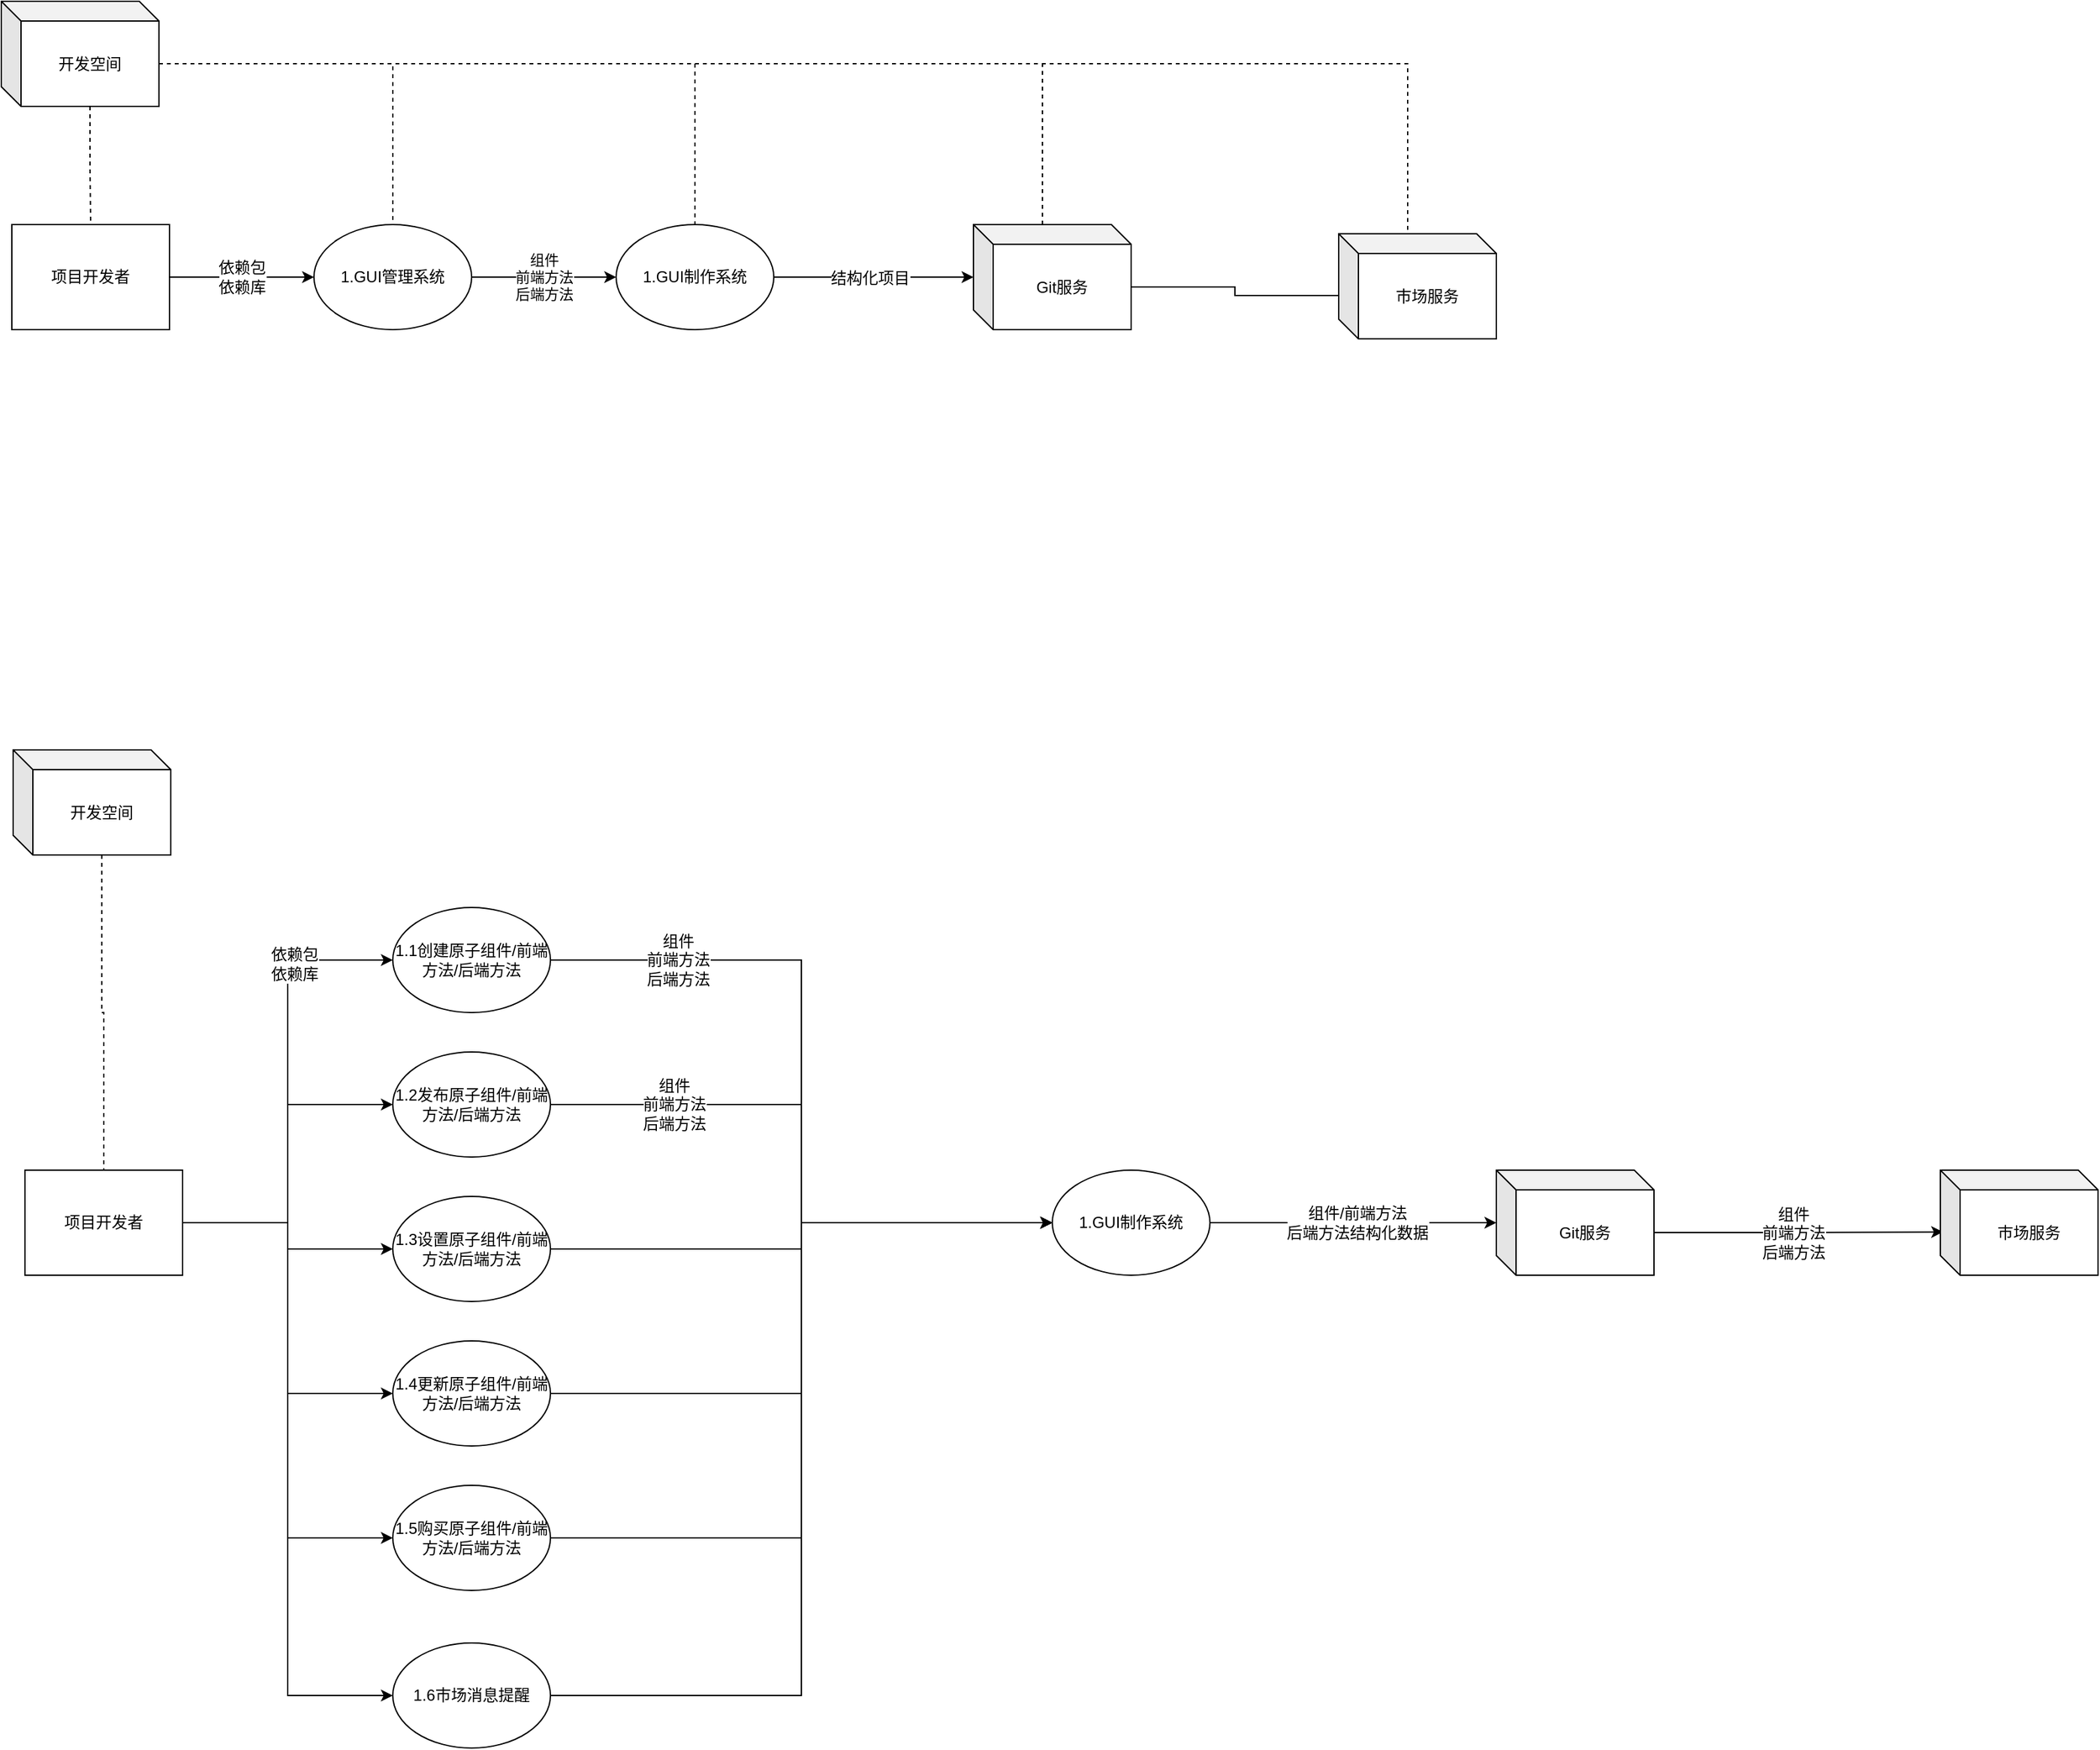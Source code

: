 <mxfile pages="1" version="11.2.9" type="github"><diagram id="-9vpwFthTI_V9WlSNdZI" name="第 1 页"><mxGraphModel dx="1577" dy="1023" grid="1" gridSize="10" guides="1" tooltips="1" connect="1" arrows="1" fold="1" page="1" pageScale="1" pageWidth="3300" pageHeight="4681" math="0" shadow="0"><root><mxCell id="0"/><mxCell id="1" parent="0"/><mxCell id="TKSJl1tGVs4Sg4q5nvew-11" style="edgeStyle=orthogonalEdgeStyle;rounded=0;orthogonalLoop=1;jettySize=auto;html=1;exitX=0;exitY=0;exitDx=67.5;exitDy=80;exitPerimeter=0;entryX=0.5;entryY=0;entryDx=0;entryDy=0;dashed=1;endArrow=none;endFill=0;" parent="1" source="TKSJl1tGVs4Sg4q5nvew-2" target="TKSJl1tGVs4Sg4q5nvew-3" edge="1"><mxGeometry relative="1" as="geometry"/></mxCell><mxCell id="TKSJl1tGVs4Sg4q5nvew-12" style="edgeStyle=orthogonalEdgeStyle;rounded=0;orthogonalLoop=1;jettySize=auto;html=1;exitX=0;exitY=0;exitDx=120;exitDy=47.5;exitPerimeter=0;entryX=0.5;entryY=0;entryDx=0;entryDy=0;dashed=1;endArrow=none;endFill=0;" parent="1" source="TKSJl1tGVs4Sg4q5nvew-2" target="TKSJl1tGVs4Sg4q5nvew-4" edge="1"><mxGeometry relative="1" as="geometry"/></mxCell><mxCell id="TKSJl1tGVs4Sg4q5nvew-13" style="edgeStyle=orthogonalEdgeStyle;rounded=0;orthogonalLoop=1;jettySize=auto;html=1;exitX=0;exitY=0;exitDx=120;exitDy=47.5;exitPerimeter=0;entryX=0.5;entryY=0;entryDx=0;entryDy=0;dashed=1;endArrow=none;endFill=0;" parent="1" source="TKSJl1tGVs4Sg4q5nvew-2" target="TKSJl1tGVs4Sg4q5nvew-5" edge="1"><mxGeometry relative="1" as="geometry"/></mxCell><mxCell id="TKSJl1tGVs4Sg4q5nvew-14" style="edgeStyle=orthogonalEdgeStyle;rounded=0;orthogonalLoop=1;jettySize=auto;html=1;exitX=0;exitY=0;exitDx=120;exitDy=47.5;exitPerimeter=0;entryX=0;entryY=0;entryDx=52.5;entryDy=0;entryPerimeter=0;dashed=1;endArrow=none;endFill=0;" parent="1" source="TKSJl1tGVs4Sg4q5nvew-2" target="TKSJl1tGVs4Sg4q5nvew-6" edge="1"><mxGeometry relative="1" as="geometry"/></mxCell><mxCell id="NBeyEdWjnalu38bfb2Q8-51" style="edgeStyle=orthogonalEdgeStyle;rounded=0;orthogonalLoop=1;jettySize=auto;html=1;exitX=0;exitY=0;exitDx=120;exitDy=47.5;exitPerimeter=0;entryX=0;entryY=0;entryDx=52.5;entryDy=0;entryPerimeter=0;endArrow=none;endFill=0;dashed=1;" edge="1" parent="1" source="TKSJl1tGVs4Sg4q5nvew-2" target="NBeyEdWjnalu38bfb2Q8-45"><mxGeometry relative="1" as="geometry"/></mxCell><mxCell id="TKSJl1tGVs4Sg4q5nvew-2" value="开发空间" style="shape=cube;whiteSpace=wrap;html=1;boundedLbl=1;backgroundOutline=1;darkOpacity=0.05;darkOpacity2=0.1;size=15;" parent="1" vertex="1"><mxGeometry x="212" y="90" width="120" height="80" as="geometry"/></mxCell><mxCell id="TKSJl1tGVs4Sg4q5nvew-7" style="edgeStyle=orthogonalEdgeStyle;rounded=0;orthogonalLoop=1;jettySize=auto;html=1;exitX=1;exitY=0.5;exitDx=0;exitDy=0;entryX=0;entryY=0.5;entryDx=0;entryDy=0;" parent="1" source="TKSJl1tGVs4Sg4q5nvew-3" target="TKSJl1tGVs4Sg4q5nvew-4" edge="1"><mxGeometry relative="1" as="geometry"/></mxCell><mxCell id="NBeyEdWjnalu38bfb2Q8-2" value="依赖包&lt;br&gt;依赖库" style="text;html=1;resizable=0;points=[];align=center;verticalAlign=middle;labelBackgroundColor=#ffffff;" vertex="1" connectable="0" parent="TKSJl1tGVs4Sg4q5nvew-7"><mxGeometry x="-0.145" y="3" relative="1" as="geometry"><mxPoint x="8" y="3" as="offset"/></mxGeometry></mxCell><mxCell id="TKSJl1tGVs4Sg4q5nvew-3" value="项目开发者" style="rounded=0;whiteSpace=wrap;html=1;" parent="1" vertex="1"><mxGeometry x="220" y="260" width="120" height="80" as="geometry"/></mxCell><mxCell id="TKSJl1tGVs4Sg4q5nvew-8" value="组件&lt;br&gt;前端方法&lt;br&gt;后端方法" style="edgeStyle=orthogonalEdgeStyle;rounded=0;orthogonalLoop=1;jettySize=auto;html=1;exitX=1;exitY=0.5;exitDx=0;exitDy=0;" parent="1" source="TKSJl1tGVs4Sg4q5nvew-4" target="TKSJl1tGVs4Sg4q5nvew-5" edge="1"><mxGeometry relative="1" as="geometry"/></mxCell><mxCell id="TKSJl1tGVs4Sg4q5nvew-4" value="1.GUI管理系统" style="ellipse;whiteSpace=wrap;html=1;" parent="1" vertex="1"><mxGeometry x="450" y="260" width="120" height="80" as="geometry"/></mxCell><mxCell id="TKSJl1tGVs4Sg4q5nvew-9" style="edgeStyle=orthogonalEdgeStyle;rounded=0;orthogonalLoop=1;jettySize=auto;html=1;exitX=1;exitY=0.5;exitDx=0;exitDy=0;" parent="1" source="TKSJl1tGVs4Sg4q5nvew-5" target="TKSJl1tGVs4Sg4q5nvew-6" edge="1"><mxGeometry relative="1" as="geometry"/></mxCell><mxCell id="NBeyEdWjnalu38bfb2Q8-4" value="结构化项目" style="text;html=1;resizable=0;points=[];align=center;verticalAlign=middle;labelBackgroundColor=#ffffff;" vertex="1" connectable="0" parent="TKSJl1tGVs4Sg4q5nvew-9"><mxGeometry x="-0.04" y="-1" relative="1" as="geometry"><mxPoint as="offset"/></mxGeometry></mxCell><mxCell id="TKSJl1tGVs4Sg4q5nvew-5" value="1.GUI制作系统" style="ellipse;whiteSpace=wrap;html=1;" parent="1" vertex="1"><mxGeometry x="680" y="260" width="120" height="80" as="geometry"/></mxCell><mxCell id="NBeyEdWjnalu38bfb2Q8-50" style="edgeStyle=orthogonalEdgeStyle;rounded=0;orthogonalLoop=1;jettySize=auto;html=1;exitX=0;exitY=0;exitDx=120;exitDy=47.5;exitPerimeter=0;entryX=0.083;entryY=0.588;entryDx=0;entryDy=0;entryPerimeter=0;endArrow=classic;endFill=1;" edge="1" parent="1" source="TKSJl1tGVs4Sg4q5nvew-6" target="NBeyEdWjnalu38bfb2Q8-45"><mxGeometry relative="1" as="geometry"/></mxCell><mxCell id="TKSJl1tGVs4Sg4q5nvew-6" value="Git服务" style="shape=cube;whiteSpace=wrap;html=1;boundedLbl=1;backgroundOutline=1;darkOpacity=0.05;darkOpacity2=0.1;size=15;" parent="1" vertex="1"><mxGeometry x="952" y="260" width="120" height="80" as="geometry"/></mxCell><mxCell id="NBeyEdWjnalu38bfb2Q8-7" style="edgeStyle=orthogonalEdgeStyle;rounded=0;orthogonalLoop=1;jettySize=auto;html=1;exitX=0;exitY=0;exitDx=67.5;exitDy=80;exitPerimeter=0;endArrow=none;endFill=0;dashed=1;" edge="1" parent="1" source="NBeyEdWjnalu38bfb2Q8-5" target="NBeyEdWjnalu38bfb2Q8-6"><mxGeometry relative="1" as="geometry"/></mxCell><mxCell id="NBeyEdWjnalu38bfb2Q8-5" value="开发空间" style="shape=cube;whiteSpace=wrap;html=1;boundedLbl=1;backgroundOutline=1;darkOpacity=0.05;darkOpacity2=0.1;size=15;" vertex="1" parent="1"><mxGeometry x="221" y="660" width="120" height="80" as="geometry"/></mxCell><mxCell id="NBeyEdWjnalu38bfb2Q8-27" style="edgeStyle=orthogonalEdgeStyle;rounded=0;orthogonalLoop=1;jettySize=auto;html=1;exitX=1;exitY=0.5;exitDx=0;exitDy=0;entryX=0;entryY=0.5;entryDx=0;entryDy=0;endArrow=classic;endFill=1;" edge="1" parent="1" source="NBeyEdWjnalu38bfb2Q8-6" target="NBeyEdWjnalu38bfb2Q8-20"><mxGeometry relative="1" as="geometry"/></mxCell><mxCell id="NBeyEdWjnalu38bfb2Q8-44" value="依赖包&lt;br&gt;依赖库" style="text;html=1;resizable=0;points=[];align=center;verticalAlign=middle;labelBackgroundColor=#ffffff;" vertex="1" connectable="0" parent="NBeyEdWjnalu38bfb2Q8-27"><mxGeometry x="0.583" y="-3" relative="1" as="geometry"><mxPoint as="offset"/></mxGeometry></mxCell><mxCell id="NBeyEdWjnalu38bfb2Q8-29" style="edgeStyle=orthogonalEdgeStyle;rounded=0;orthogonalLoop=1;jettySize=auto;html=1;exitX=1;exitY=0.5;exitDx=0;exitDy=0;entryX=0;entryY=0.5;entryDx=0;entryDy=0;endArrow=classic;endFill=1;" edge="1" parent="1" source="NBeyEdWjnalu38bfb2Q8-6" target="NBeyEdWjnalu38bfb2Q8-22"><mxGeometry relative="1" as="geometry"/></mxCell><mxCell id="NBeyEdWjnalu38bfb2Q8-30" style="edgeStyle=orthogonalEdgeStyle;rounded=0;orthogonalLoop=1;jettySize=auto;html=1;exitX=1;exitY=0.5;exitDx=0;exitDy=0;entryX=0;entryY=0.5;entryDx=0;entryDy=0;endArrow=classic;endFill=1;" edge="1" parent="1" source="NBeyEdWjnalu38bfb2Q8-6" target="NBeyEdWjnalu38bfb2Q8-23"><mxGeometry relative="1" as="geometry"/></mxCell><mxCell id="NBeyEdWjnalu38bfb2Q8-31" style="edgeStyle=orthogonalEdgeStyle;rounded=0;orthogonalLoop=1;jettySize=auto;html=1;exitX=1;exitY=0.5;exitDx=0;exitDy=0;entryX=0;entryY=0.5;entryDx=0;entryDy=0;endArrow=classic;endFill=1;" edge="1" parent="1" source="NBeyEdWjnalu38bfb2Q8-6" target="NBeyEdWjnalu38bfb2Q8-24"><mxGeometry relative="1" as="geometry"/></mxCell><mxCell id="NBeyEdWjnalu38bfb2Q8-32" style="edgeStyle=orthogonalEdgeStyle;rounded=0;orthogonalLoop=1;jettySize=auto;html=1;exitX=1;exitY=0.5;exitDx=0;exitDy=0;entryX=0;entryY=0.5;entryDx=0;entryDy=0;endArrow=classic;endFill=1;" edge="1" parent="1" source="NBeyEdWjnalu38bfb2Q8-6" target="NBeyEdWjnalu38bfb2Q8-25"><mxGeometry relative="1" as="geometry"/></mxCell><mxCell id="NBeyEdWjnalu38bfb2Q8-33" style="edgeStyle=orthogonalEdgeStyle;rounded=0;orthogonalLoop=1;jettySize=auto;html=1;exitX=1;exitY=0.5;exitDx=0;exitDy=0;entryX=0;entryY=0.5;entryDx=0;entryDy=0;endArrow=classic;endFill=1;" edge="1" parent="1" source="NBeyEdWjnalu38bfb2Q8-6" target="NBeyEdWjnalu38bfb2Q8-21"><mxGeometry relative="1" as="geometry"/></mxCell><mxCell id="NBeyEdWjnalu38bfb2Q8-6" value="项目开发者" style="rounded=0;whiteSpace=wrap;html=1;" vertex="1" parent="1"><mxGeometry x="230" y="980" width="120" height="80" as="geometry"/></mxCell><mxCell id="NBeyEdWjnalu38bfb2Q8-35" style="edgeStyle=orthogonalEdgeStyle;rounded=0;orthogonalLoop=1;jettySize=auto;html=1;exitX=1;exitY=0.5;exitDx=0;exitDy=0;entryX=0;entryY=0.5;entryDx=0;entryDy=0;endArrow=classic;endFill=1;" edge="1" parent="1" source="NBeyEdWjnalu38bfb2Q8-20" target="NBeyEdWjnalu38bfb2Q8-34"><mxGeometry relative="1" as="geometry"/></mxCell><mxCell id="NBeyEdWjnalu38bfb2Q8-54" value="组件&lt;br&gt;前端方法&lt;br&gt;后端方法" style="text;html=1;resizable=0;points=[];align=center;verticalAlign=middle;labelBackgroundColor=#ffffff;" vertex="1" connectable="0" parent="NBeyEdWjnalu38bfb2Q8-35"><mxGeometry x="-0.668" relative="1" as="geometry"><mxPoint as="offset"/></mxGeometry></mxCell><mxCell id="NBeyEdWjnalu38bfb2Q8-20" value="1.1创建原子组件/前端方法/后端方法" style="ellipse;whiteSpace=wrap;html=1;" vertex="1" parent="1"><mxGeometry x="510" y="780" width="120" height="80" as="geometry"/></mxCell><mxCell id="NBeyEdWjnalu38bfb2Q8-37" style="edgeStyle=orthogonalEdgeStyle;rounded=0;orthogonalLoop=1;jettySize=auto;html=1;exitX=1;exitY=0.5;exitDx=0;exitDy=0;entryX=0;entryY=0.5;entryDx=0;entryDy=0;endArrow=classic;endFill=1;" edge="1" parent="1" source="NBeyEdWjnalu38bfb2Q8-21" target="NBeyEdWjnalu38bfb2Q8-34"><mxGeometry relative="1" as="geometry"/></mxCell><mxCell id="NBeyEdWjnalu38bfb2Q8-55" value="组件&lt;br&gt;前端方法&lt;br&gt;后端方法" style="text;html=1;resizable=0;points=[];align=center;verticalAlign=middle;labelBackgroundColor=#ffffff;" vertex="1" connectable="0" parent="NBeyEdWjnalu38bfb2Q8-37"><mxGeometry x="-0.604" relative="1" as="geometry"><mxPoint as="offset"/></mxGeometry></mxCell><mxCell id="NBeyEdWjnalu38bfb2Q8-21" value="1.2发布原子组件/前端方法/后端方法" style="ellipse;whiteSpace=wrap;html=1;" vertex="1" parent="1"><mxGeometry x="510" y="890" width="120" height="80" as="geometry"/></mxCell><mxCell id="NBeyEdWjnalu38bfb2Q8-38" style="edgeStyle=orthogonalEdgeStyle;rounded=0;orthogonalLoop=1;jettySize=auto;html=1;exitX=1;exitY=0.5;exitDx=0;exitDy=0;endArrow=classic;endFill=1;" edge="1" parent="1" source="NBeyEdWjnalu38bfb2Q8-22" target="NBeyEdWjnalu38bfb2Q8-34"><mxGeometry relative="1" as="geometry"/></mxCell><mxCell id="NBeyEdWjnalu38bfb2Q8-22" value="1.3设置原子组件/前端方法/后端方法" style="ellipse;whiteSpace=wrap;html=1;" vertex="1" parent="1"><mxGeometry x="510" y="1000" width="120" height="80" as="geometry"/></mxCell><mxCell id="NBeyEdWjnalu38bfb2Q8-39" style="edgeStyle=orthogonalEdgeStyle;rounded=0;orthogonalLoop=1;jettySize=auto;html=1;exitX=1;exitY=0.5;exitDx=0;exitDy=0;entryX=0;entryY=0.5;entryDx=0;entryDy=0;endArrow=classic;endFill=1;" edge="1" parent="1" source="NBeyEdWjnalu38bfb2Q8-23" target="NBeyEdWjnalu38bfb2Q8-34"><mxGeometry relative="1" as="geometry"/></mxCell><mxCell id="NBeyEdWjnalu38bfb2Q8-23" value="1.4更新原子组件/前端方法/后端方法" style="ellipse;whiteSpace=wrap;html=1;" vertex="1" parent="1"><mxGeometry x="510" y="1110" width="120" height="80" as="geometry"/></mxCell><mxCell id="NBeyEdWjnalu38bfb2Q8-40" style="edgeStyle=orthogonalEdgeStyle;rounded=0;orthogonalLoop=1;jettySize=auto;html=1;exitX=1;exitY=0.5;exitDx=0;exitDy=0;entryX=0;entryY=0.5;entryDx=0;entryDy=0;endArrow=classic;endFill=1;" edge="1" parent="1" source="NBeyEdWjnalu38bfb2Q8-24" target="NBeyEdWjnalu38bfb2Q8-34"><mxGeometry relative="1" as="geometry"/></mxCell><mxCell id="NBeyEdWjnalu38bfb2Q8-24" value="1.5购买原子组件/前端方法/后端方法" style="ellipse;whiteSpace=wrap;html=1;" vertex="1" parent="1"><mxGeometry x="510" y="1220" width="120" height="80" as="geometry"/></mxCell><mxCell id="NBeyEdWjnalu38bfb2Q8-41" style="edgeStyle=orthogonalEdgeStyle;rounded=0;orthogonalLoop=1;jettySize=auto;html=1;exitX=1;exitY=0.5;exitDx=0;exitDy=0;entryX=0;entryY=0.5;entryDx=0;entryDy=0;endArrow=classic;endFill=1;" edge="1" parent="1" source="NBeyEdWjnalu38bfb2Q8-25" target="NBeyEdWjnalu38bfb2Q8-34"><mxGeometry relative="1" as="geometry"/></mxCell><mxCell id="NBeyEdWjnalu38bfb2Q8-25" value="1.6市场消息提醒" style="ellipse;whiteSpace=wrap;html=1;" vertex="1" parent="1"><mxGeometry x="510" y="1340" width="120" height="80" as="geometry"/></mxCell><mxCell id="NBeyEdWjnalu38bfb2Q8-43" style="edgeStyle=orthogonalEdgeStyle;rounded=0;orthogonalLoop=1;jettySize=auto;html=1;exitX=1;exitY=0.5;exitDx=0;exitDy=0;endArrow=classic;endFill=1;" edge="1" parent="1" source="NBeyEdWjnalu38bfb2Q8-34" target="NBeyEdWjnalu38bfb2Q8-42"><mxGeometry relative="1" as="geometry"/></mxCell><mxCell id="NBeyEdWjnalu38bfb2Q8-58" value="组件/前端方法&lt;br&gt;后端方法结构化数据" style="text;html=1;resizable=0;points=[];align=center;verticalAlign=middle;labelBackgroundColor=#ffffff;" vertex="1" connectable="0" parent="NBeyEdWjnalu38bfb2Q8-43"><mxGeometry x="0.021" relative="1" as="geometry"><mxPoint as="offset"/></mxGeometry></mxCell><mxCell id="NBeyEdWjnalu38bfb2Q8-34" value="1.GUI制作系统" style="ellipse;whiteSpace=wrap;html=1;" vertex="1" parent="1"><mxGeometry x="1012" y="980" width="120" height="80" as="geometry"/></mxCell><mxCell id="NBeyEdWjnalu38bfb2Q8-53" style="edgeStyle=orthogonalEdgeStyle;rounded=0;orthogonalLoop=1;jettySize=auto;html=1;exitX=0;exitY=0;exitDx=120;exitDy=47.5;exitPerimeter=0;entryX=0.017;entryY=0.588;entryDx=0;entryDy=0;entryPerimeter=0;endArrow=classic;endFill=1;" edge="1" parent="1" source="NBeyEdWjnalu38bfb2Q8-42" target="NBeyEdWjnalu38bfb2Q8-52"><mxGeometry relative="1" as="geometry"/></mxCell><mxCell id="NBeyEdWjnalu38bfb2Q8-59" value="组件&lt;br&gt;前端方法&lt;br&gt;后端方法" style="text;html=1;resizable=0;points=[];align=center;verticalAlign=middle;labelBackgroundColor=#ffffff;" vertex="1" connectable="0" parent="NBeyEdWjnalu38bfb2Q8-53"><mxGeometry x="-0.045" relative="1" as="geometry"><mxPoint as="offset"/></mxGeometry></mxCell><mxCell id="NBeyEdWjnalu38bfb2Q8-42" value="Git服务" style="shape=cube;whiteSpace=wrap;html=1;boundedLbl=1;backgroundOutline=1;darkOpacity=0.05;darkOpacity2=0.1;size=15;" vertex="1" parent="1"><mxGeometry x="1350" y="980" width="120" height="80" as="geometry"/></mxCell><mxCell id="NBeyEdWjnalu38bfb2Q8-45" value="市场服务" style="shape=cube;whiteSpace=wrap;html=1;boundedLbl=1;backgroundOutline=1;darkOpacity=0.05;darkOpacity2=0.1;size=15;" vertex="1" parent="1"><mxGeometry x="1230" y="267" width="120" height="80" as="geometry"/></mxCell><mxCell id="NBeyEdWjnalu38bfb2Q8-52" value="市场服务" style="shape=cube;whiteSpace=wrap;html=1;boundedLbl=1;backgroundOutline=1;darkOpacity=0.05;darkOpacity2=0.1;size=15;" vertex="1" parent="1"><mxGeometry x="1688" y="980" width="120" height="80" as="geometry"/></mxCell></root></mxGraphModel></diagram></mxfile>